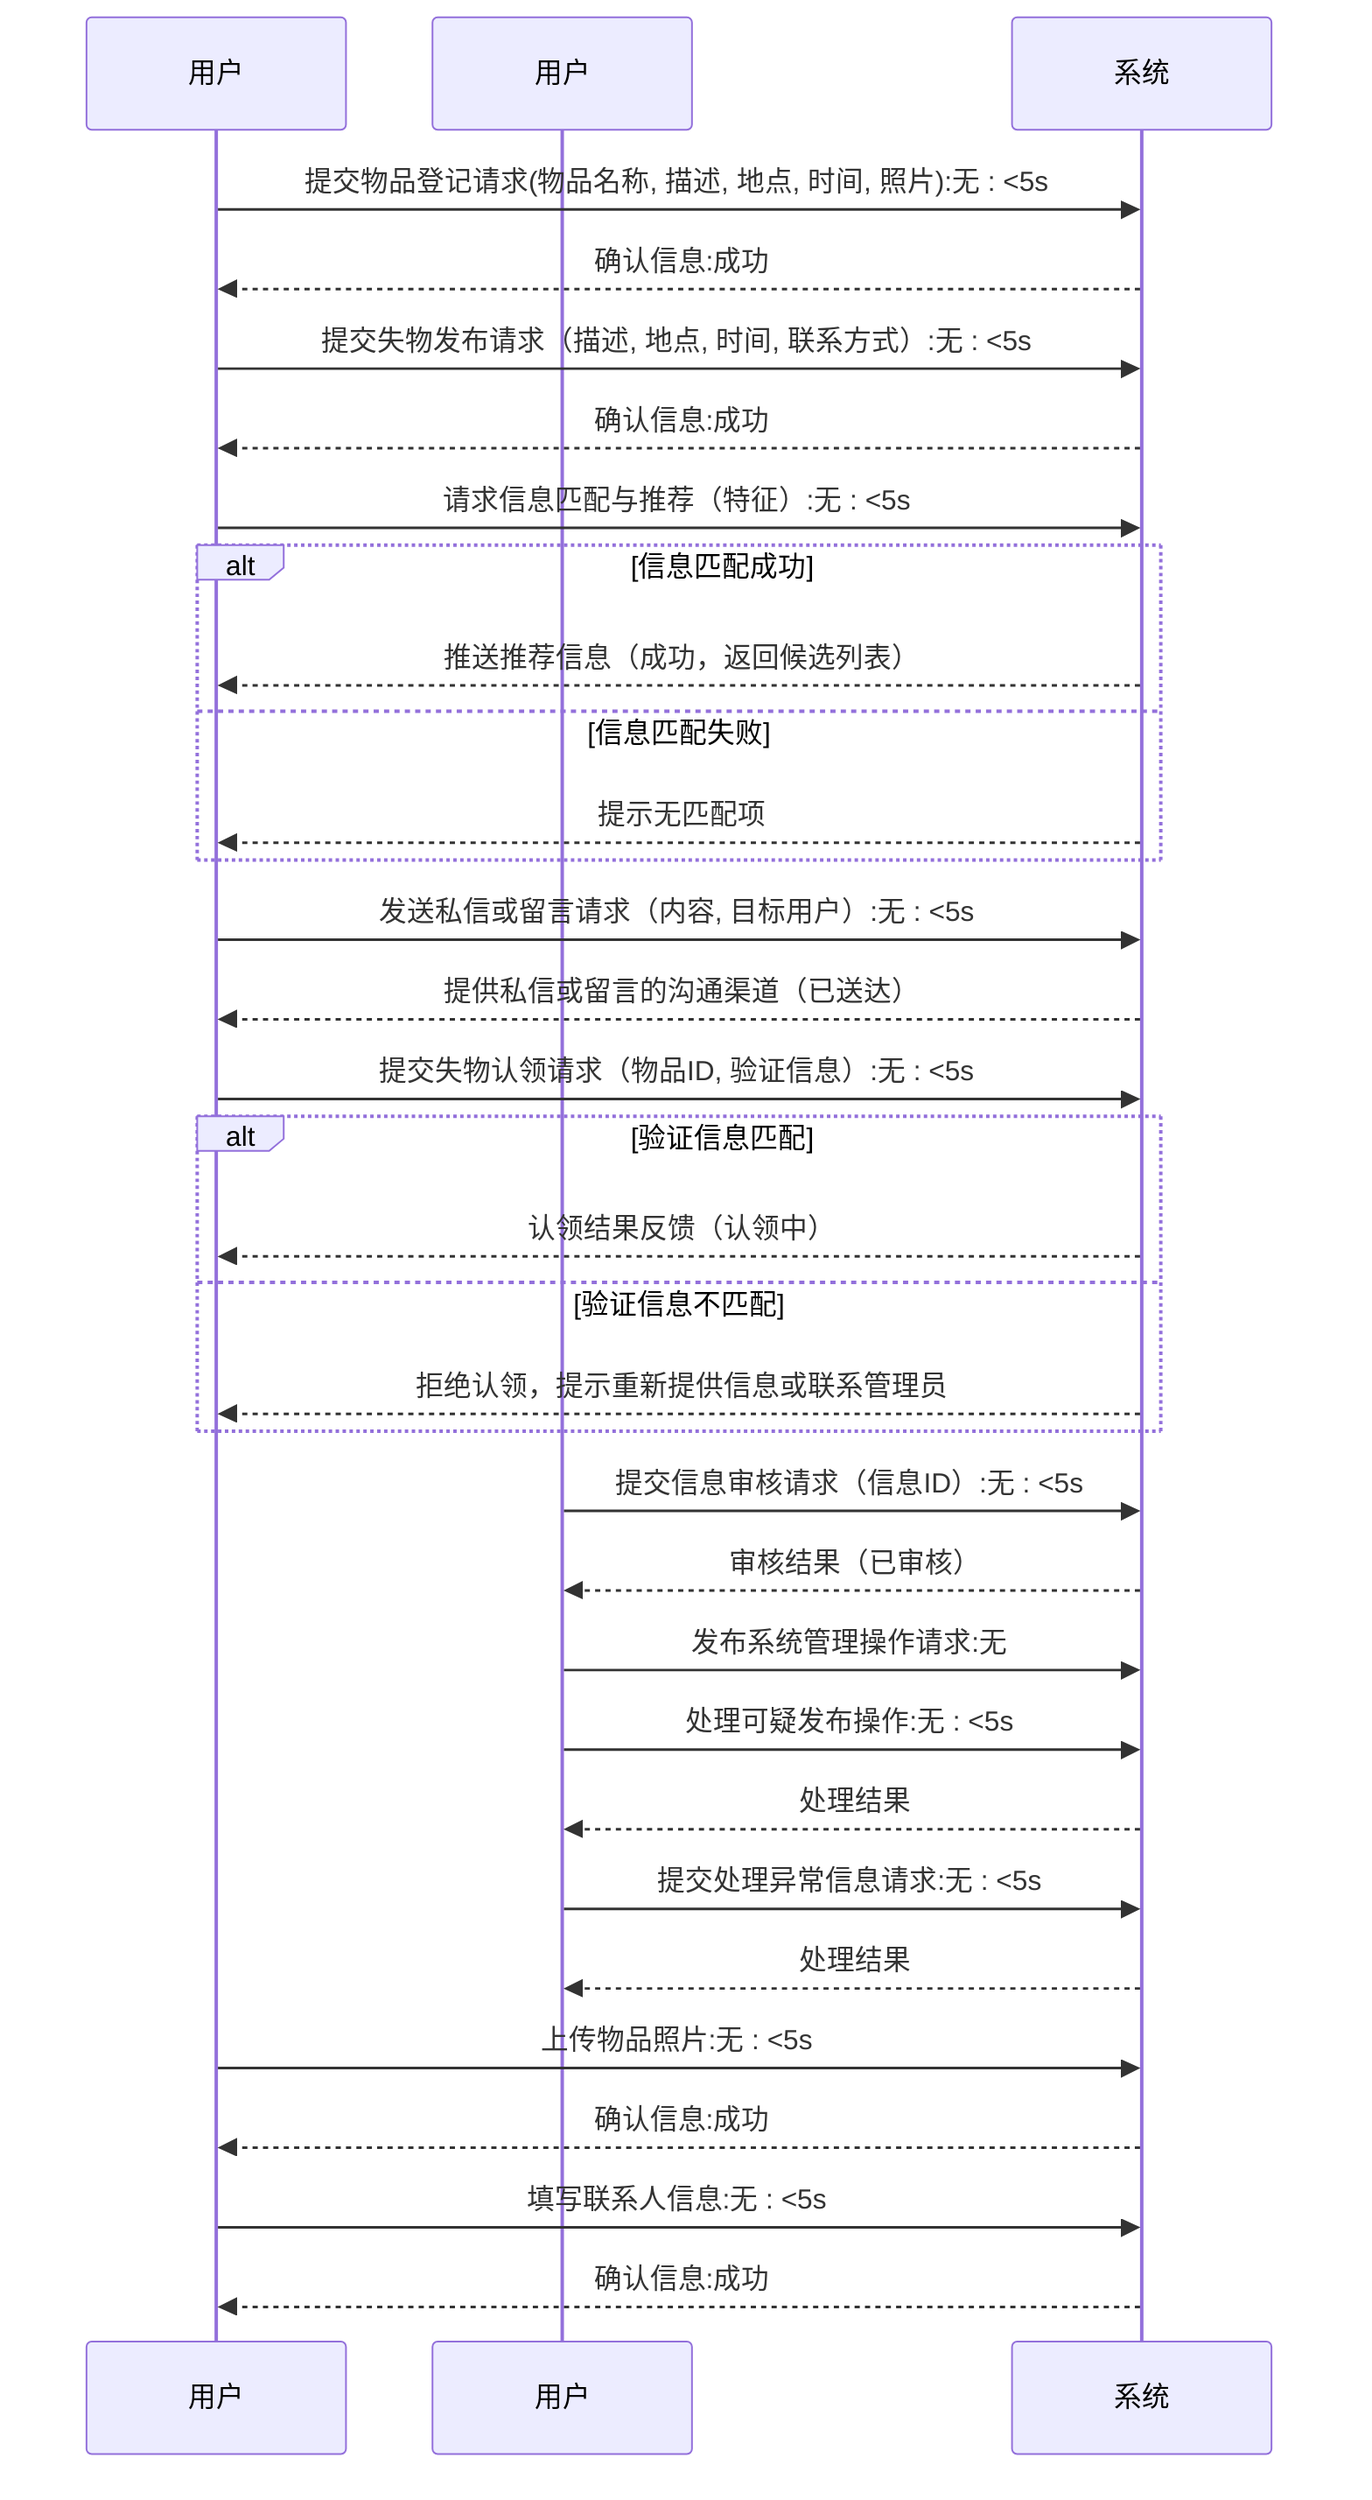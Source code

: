 sequenceDiagram
participant 普通用户 as 用户
participant 管理员 as 用户
participant 失物招领系统 as 系统
普通用户->>失物招领系统: 提交物品登记请求(物品名称, 描述, 地点, 时间, 照片):无 : <5s
失物招领系统-->>普通用户: 确认信息:成功
普通用户->>失物招领系统: 提交失物发布请求（描述, 地点, 时间, 联系方式）:无 : <5s
失物招领系统-->>普通用户: 确认信息:成功
普通用户->>失物招领系统: 请求信息匹配与推荐（特征）:无 : <5s
alt 信息匹配成功
    失物招领系统-->>普通用户: 推送推荐信息（成功，返回候选列表）
else 信息匹配失败
    失物招领系统-->>普通用户: 提示无匹配项
end
普通用户->>失物招领系统: 发送私信或留言请求（内容, 目标用户）:无 : <5s
失物招领系统-->>普通用户: 提供私信或留言的沟通渠道（已送达）
普通用户->>失物招领系统: 提交失物认领请求（物品ID, 验证信息）:无 : <5s
alt 验证信息匹配
    失物招领系统-->>普通用户: 认领结果反馈（认领中）
else 验证信息不匹配
    失物招领系统-->>普通用户: 拒绝认领，提示重新提供信息或联系管理员
end
管理员->>失物招领系统: 提交信息审核请求（信息ID）:无 : <5s
失物招领系统-->>管理员: 审核结果（已审核）
管理员->>失物招领系统: 发布系统管理操作请求:无
管理员->>失物招领系统: 处理可疑发布操作:无 : <5s
失物招领系统-->>管理员: 处理结果
管理员->>失物招领系统: 提交处理异常信息请求:无 : <5s
失物招领系统-->>管理员: 处理结果
普通用户->>失物招领系统: 上传物品照片:无 : <5s
失物招领系统-->>普通用户: 确认信息:成功
普通用户->>失物招领系统: 填写联系人信息:无 : <5s
失物招领系统-->>普通用户: 确认信息:成功